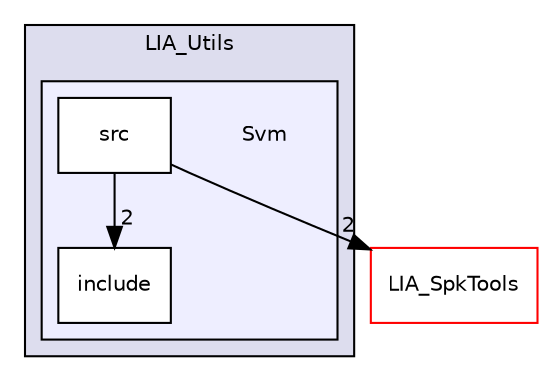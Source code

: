 digraph "LIA_Utils/Svm" {
  compound=true
  node [ fontsize="10", fontname="Helvetica"];
  edge [ labelfontsize="10", labelfontname="Helvetica"];
  subgraph clusterdir_d943bfca0b65a7b22a1ee61fc2aed8dc {
    graph [ bgcolor="#ddddee", pencolor="black", label="LIA_Utils" fontname="Helvetica", fontsize="10", URL="dir_d943bfca0b65a7b22a1ee61fc2aed8dc.html"]
  subgraph clusterdir_4d82f0283948542f6601d1fca7ff757e {
    graph [ bgcolor="#eeeeff", pencolor="black", label="" URL="dir_4d82f0283948542f6601d1fca7ff757e.html"];
    dir_4d82f0283948542f6601d1fca7ff757e [shape=plaintext label="Svm"];
    dir_f275b4ec32fb5009bc0c3f78662fdfc0 [shape=box label="include" color="black" fillcolor="white" style="filled" URL="dir_f275b4ec32fb5009bc0c3f78662fdfc0.html"];
    dir_98bf9cd660ad927e23cfc8513ebfbc42 [shape=box label="src" color="black" fillcolor="white" style="filled" URL="dir_98bf9cd660ad927e23cfc8513ebfbc42.html"];
  }
  }
  dir_7b9f40c7474acebf25e66f966c5b9c6a [shape=box label="LIA_SpkTools" fillcolor="white" style="filled" color="red" URL="dir_7b9f40c7474acebf25e66f966c5b9c6a.html"];
  dir_98bf9cd660ad927e23cfc8513ebfbc42->dir_7b9f40c7474acebf25e66f966c5b9c6a [headlabel="2", labeldistance=1.5 headhref="dir_000160_000110.html"];
  dir_98bf9cd660ad927e23cfc8513ebfbc42->dir_f275b4ec32fb5009bc0c3f78662fdfc0 [headlabel="2", labeldistance=1.5 headhref="dir_000160_000159.html"];
}
